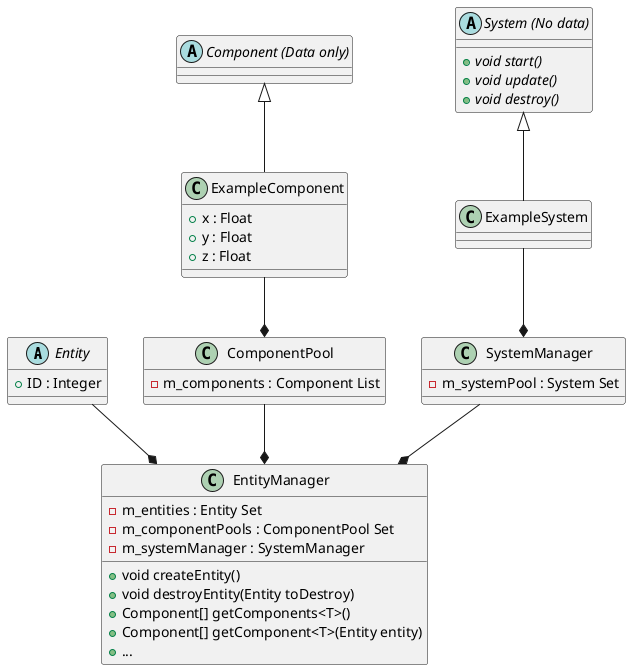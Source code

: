 @startuml
abstract class Entity{
    + ID : Integer
}
abstract class "Component (Data only)"{

}

class ExampleComponent{
    + x : Float
    + y : Float
    + z : Float
}

"Component (Data only)" <|-- ExampleComponent

abstract class "System (No data)"{
    + {abstract} void start()
    + {abstract} void update()
    + {abstract} void destroy()
}

class ExampleSystem{

}
"System (No data)" <|-- ExampleSystem

class ComponentPool {
    - m_components : Component List

}

class SystemManager {
    - m_systemPool : System Set
}


class EntityManager{
    - m_entities : Entity Set
    - m_componentPools : ComponentPool Set
    - m_systemManager : SystemManager

    + void createEntity()
    + void destroyEntity(Entity toDestroy)
    + Component[] getComponents<T>()
    + Component[] getComponent<T>(Entity entity)
    + {method} ...
}

ExampleComponent --* ComponentPool
ExampleSystem --* SystemManager
Entity --* EntityManager
ComponentPool --* EntityManager
SystemManager --* EntityManager

@enduml